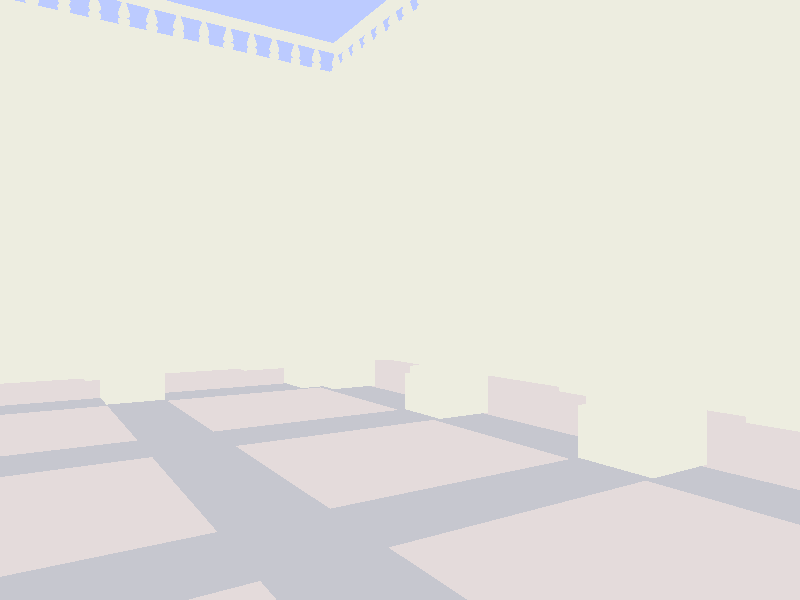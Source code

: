 // Persistence Of Vision raytracer version 3.5 sample file.
//
// -w320 -h240
// -w800 -h600 +a0.3

//===================== RENAISSANCE PATIO =====================================

//===================== RADIANCE AND ENVIRONMENT SETTINGS =====================
#declare Rad_Quality = 2;

global_settings {
  assumed_gamma 1

#switch (Rad_Quality)
 #case (1)
  radiosity {             // --- Settings 1 (fast) ---
    pretrace_start 0.08
    pretrace_end   0.02
    count 50
    error_bound 0.5
    recursion_limit 1
  }
 #break
 #case (2)
  radiosity {             // --- Settings 2 (medium quality) ---
    pretrace_start 0.08
    pretrace_end   0.01
    count 120
    error_bound 0.25
    recursion_limit 1
  }
 #break
 #case (3)
  radiosity {             // --- Settings 3 (high quality) ---
    pretrace_start 0.08
    pretrace_end   0.005
    count 400
    error_bound 0.1
    recursion_limit 1
  }
 #break
 #case (4)
  radiosity {             // --- Settings 4 (medium quality, recursion_limit 2) ---
    pretrace_start 0.08
    pretrace_end   0.005
    count 350
    error_bound 0.15
    recursion_limit 2
  }
 #break
 #end

}

fog {
  fog_type 2
  fog_alt 1.3
  fog_offset 0
  color rgb <0.7, 0.8, 0.9>
  distance 800
}

light_source {<1000, 10000, -15000> color rgb <1.0, 0.9, 0.78>*2.3}

sphere {                  // --- Sky ---
  <0, 0, 0>, 1
  texture {
   pigment {
     gradient y
     color_map {
       [0.0 color rgb < 1.0, 1.0, 1.0 >]
       [0.3 color rgb < 0.5, 0.6, 1.0 >]
     }
   }
   finish { diffuse 0 ambient 1 }
  }
  scale 10000
  hollow on
  no_shadow
}

//===================== THE SCENERY ITSELF ====================================

#include "colors.inc"

camera {location <500,150,0> direction z look_at <0,150,320>}

plane {y,0 pigment {color rgb <0.776,0.706,0.706>}}

#declare Arch_01 =
union {
 difference {
  cylinder {<-20,0,0>,<20,0,0>,140}
  cylinder {<-21,0,0>,<21,0,0>,130}
  torus {130 2 rotate z*90 translate x*20}
  torus {130 2 rotate z*90 translate x*-20}
 }
 difference {
  cylinder {<-18,0,0>,<18,0,0>,130}
  cylinder {<-21,0,0>,<21,0,0>,125}
 }
 torus {139 1 rotate z*90 translate x*20}
 torus {136 1 rotate z*90 translate x*20}
 torus {139 1 rotate z*90 translate x*-20}
 torus {136 1 rotate z*90 translate x*-20}
clipped_by {plane {y,0 inverse}}
}

#macro SphereBox (Radius)
 #local SpRad = sqrt (Radius*Radius + Radius*Radius);
 intersection {
  sphere {0,SpRad}
  box {<-Radius,0,-Radius>,<Radius,Radius,Radius>}
  }
#end

#declare Column_01 = union {
 box {<-40,0,-40>,<40,50,40>}
 box {<-35,50,-35>,<35,60,35>}
 cylinder {<0,60,0>,<0,66,0>,28}
 torus {28 3 translate y*63}
 difference {
  cylinder {<0,66,0>,<0,70,0>,25}
  torus {25 2 translate y*68}
  }
 cylinder {<0,70,0>,<0,74,0>,25}
 torus {25 2 translate y*72}
 cylinder {<0,74,0>,<0,76,0>,25}
 sphere {<0,0,0>,23 scale <1,15,1> translate y*76 clipped_by {cylinder {<0,76,0>,<0,265,0>,30}}}
 torus {20 2 translate y*255}
 torus {19 2 translate y*258}
 object {SphereBox (20) rotate z*180 translate y*(260+22)}
 box {<-25,282,-25>,<25,285,25>}
 box {<-20,285,-22>,<20,295,22>}
 difference {
  cylinder {<-22,290,0>,<22,290,0>,5}
  cylinder {<-23,290,0>,<23,290,0>,3}
  }
 box {<-23,295,-23>,<23,298,23>}
 box {<-28,298,-28>,<28,300,28>}
}

#declare Vault_01 =
difference {
 box {<-160,0,-160>,<160,250,160>}
 cylinder {<-170,0,0>,<170,0,0>,130}
 cylinder {<-170,0,0>,<170,0,0>,130 rotate y*90}
}

#declare Vault_02 = //(vault de coin)
difference {
 union {
  box {<-180,0,-160>,<180,250,160>}
  box {<-160,0,-180>,<160,250,180>}
  }
 cylinder {<-190,0,0>,<190,0,0>,130}
 cylinder {<-190,0,0>,<190,0,0>,130 rotate y*90}
}

#declare Spindle_01 =
lathe{
	cubic_spline
	12,
	<0.017005,-0.005668>,
	<0.117619,-0.004251>,
	<0.123287,0.072272>,
	<0.068020,0.124704>,
	<0.076523,0.195559>,
	<0.141709,0.444967>,
	<0.075106,0.524324>,
	<0.138875,0.616435>,
	<0.055267,0.916859>,
	<0.137458,0.973543>,
	<0.161549,1.000468>,
	<0.204061,0.991965>
}

#declare Band_01 =
union {
 box {<0,0,-25>,<-1,60,25>}
 box {<0,0,-25>,<5,2,25>}
 box {<0,8,-25>,<3,2,25>}
 box {<0,8,-25>,<6,15,25>}
 box {<0,8,-10>,<6,15,-8>}
 box {<0,8,10>,<6,15,8>}
 box {<0,20,-25>,<3,19,25>}
 box {<0,50,-25>,<5,60,25>}
 box {<0,50,-25>,<3,55,25>}
 box {<0,20,-2>,<3,40,-4>}
 box {<0,20,-6>,<3,40,-8>}
 box {<0,20,2>,<3,40,4>}
 box {<0,20,6>,<3,40,8>}
 box {<0,42,-25>,<6,40,25>}
 box {<0,0,-2>,<7,8,-4>}
 box {<0,0,-6>,<7,8,-8>}
 box {<0,0,2>,<7,8,4>}
 box {<0,0,6>,<7,8,8>}
}

#declare Balcony_01 = union {
 box {<-10,0,-.5>,<10,10,.5>}
 cylinder {<-10,5,-.5>,<-10,5,.5>,4}
 cylinder {<10,5,-.5>,<10,5,.5>,4}
}

#declare Group1 = union {
 object {Arch_01 translate <-490,300,0>}
 object {Arch_01 translate <-490,300,300>}
 object {Arch_01 translate <-490,300,-300>}

 object {Column_01 translate <-490,0,150>}
 object {Column_01 translate <-490,0,-150>}
 object {Column_01 translate <-490,0,-450>}
 object {Column_01 translate <-490,0,450>}

 object {Column_01 translate <-790,0,150>}
 object {Column_01 translate <-790,0,-150>}
 object {Column_01 translate <-790,0,-450>}
 object {Column_01 translate <-790,0,450>}
 object {Column_01 translate <-790,0,-450-40>}
 object {Column_01 translate <-790,0,450+40>}

 object {Arch_01 rotate y*90 translate <-490-150,300,150>}
 object {Arch_01 rotate y*90 translate <-490-150,300,-150>}
 object {Arch_01 rotate y*90 translate <-490-150,300,450>}
 object {Arch_01 rotate y*90 translate <-490-150,300,-450>}
 object {Arch_01 rotate y*90 translate <-490-150,300,450+40>}//doubleaux
 object {Arch_01 rotate y*90 translate <-490-150,300,-450-40>}

 object {Vault_01 translate <-640,300,0>}
 object {Vault_01 translate <-640,300,300>}
 object {Vault_01 translate <-640,300,-300>}
 object {Vault_02 translate <-640,300,640>}//coin

 #declare I=0;
 #while (I < 1000)
  object {Band_01 translate <-480,500,(-470 + I)>}
 #declare I=I+50;
 #end

 #declare I=0;
 #while (I < 1000)
  object {Spindle_01 scale <60,60,60> translate <-500,550,(-500 + I)>}
 #declare I=I+40;
 #end

 object {Balcony_01 scale <1,1,1020> translate <-500,610,0>}
 object {Balcony_01 scale <1,1,1020> translate <-500,610,0> rotate y*90}
 object {Balcony_01 scale <1,1,1020> translate <-500,610,0> rotate y*180}
 object {Balcony_01 scale <1,1,1020> translate <-500,610,0> rotate y*270}

 box {<-790,0,-810>,<-810,450,810>}

}

#declare PatioComplete = union {
 object {Group1}
 object {Group1 rotate y*90}
 object {Group1 rotate y*180}
 object {Group1 rotate y*270}
}

object {PatioComplete
        pigment {Wheat}
        finish {ambient 0.0 diffuse 0.6}
}

#declare Paving_01 =
union {
 box {<-40,0,-490>,<40,.1,490> translate x*150}
 box {<-40,0,-490>,<40,.1,490> translate x*-150}
 box {<-40,0,-490>,<40,.1,490> translate x*490}
 box {<-40,0,-490>,<40,.1,490> translate x*-480}

 texture {
    pigment {color rgb <0.706,0.714,0.776>*.8}
    finish {ambient 0.0 diffuse 0.6}
 }
}

object {Paving_01}
object {Paving_01 rotate y*90}
